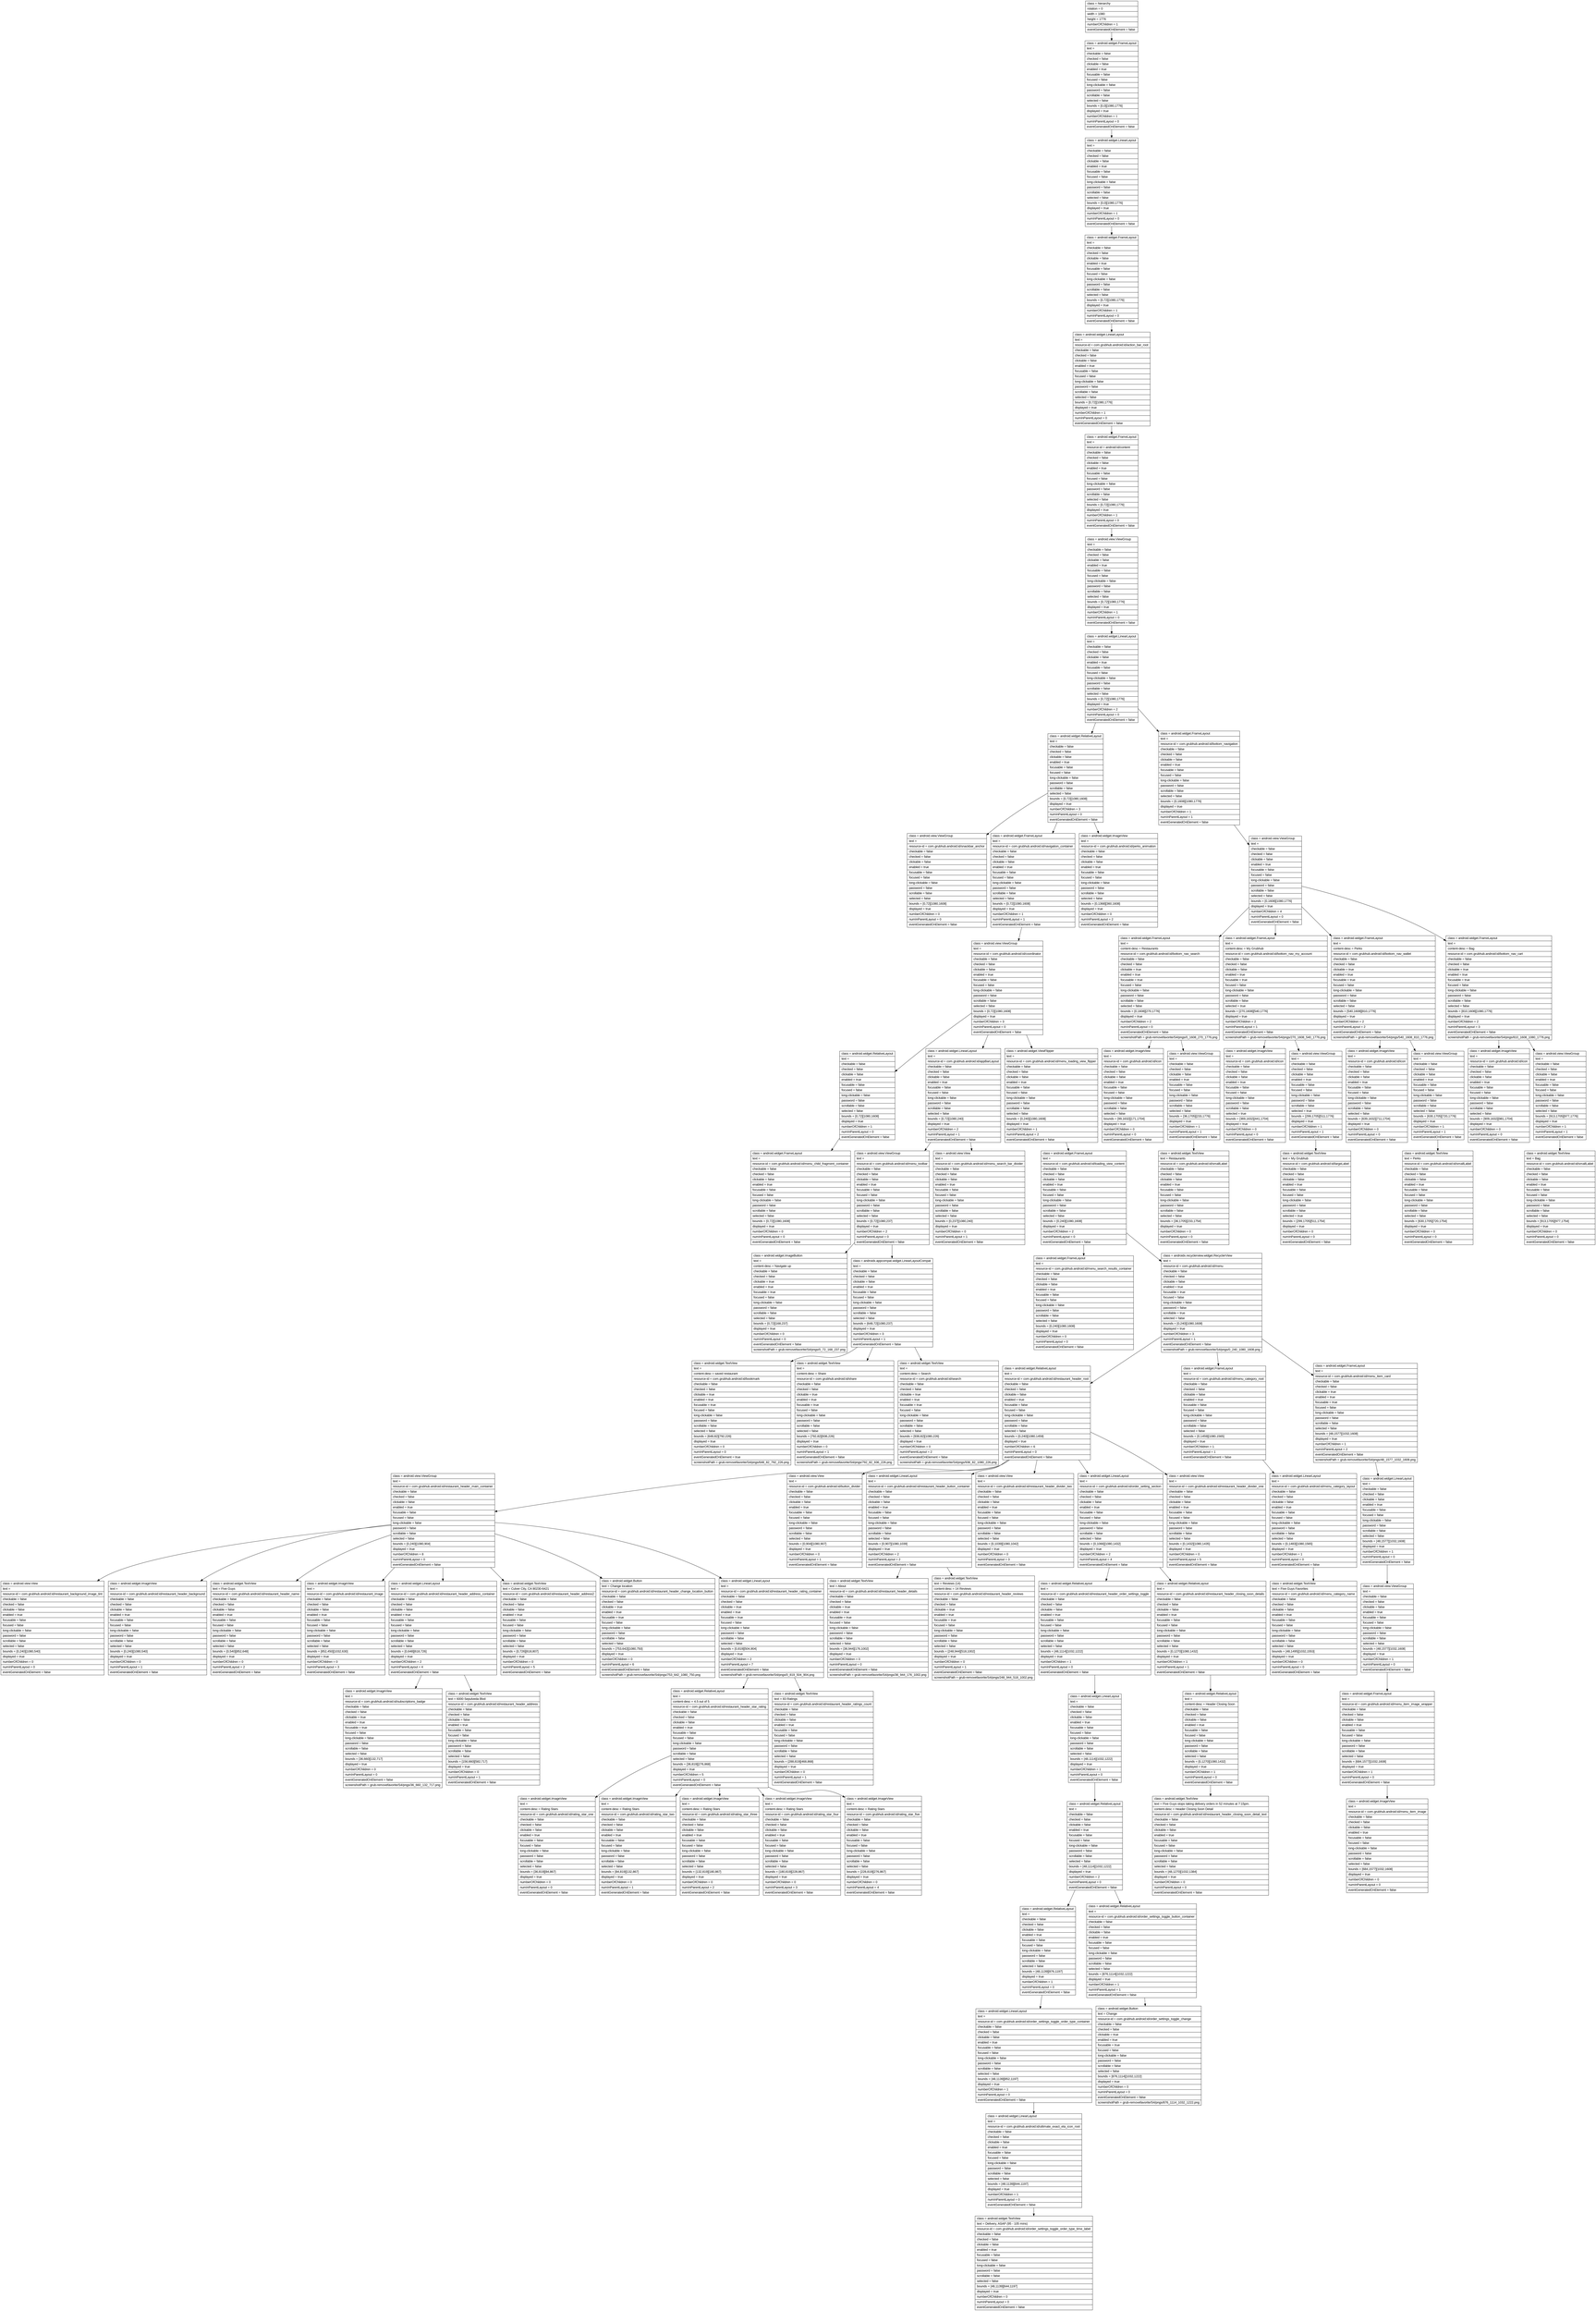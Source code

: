 digraph Layout {

	node [shape=record fontname=Arial];

	0	[label="{class = hierarchy\l|rotation = 0\l|width = 1080\l|height = 1776\l|numberOfChildren = 1\l|eventGeneratedOnElement = false \l}"]
	1	[label="{class = android.widget.FrameLayout\l|text = \l|checkable = false\l|checked = false\l|clickable = false\l|enabled = true\l|focusable = false\l|focused = false\l|long-clickable = false\l|password = false\l|scrollable = false\l|selected = false\l|bounds = [0,0][1080,1776]\l|displayed = true\l|numberOfChildren = 1\l|numInParentLayout = 0\l|eventGeneratedOnElement = false \l}"]
	2	[label="{class = android.widget.LinearLayout\l|text = \l|checkable = false\l|checked = false\l|clickable = false\l|enabled = true\l|focusable = false\l|focused = false\l|long-clickable = false\l|password = false\l|scrollable = false\l|selected = false\l|bounds = [0,0][1080,1776]\l|displayed = true\l|numberOfChildren = 1\l|numInParentLayout = 0\l|eventGeneratedOnElement = false \l}"]
	3	[label="{class = android.widget.FrameLayout\l|text = \l|checkable = false\l|checked = false\l|clickable = false\l|enabled = true\l|focusable = false\l|focused = false\l|long-clickable = false\l|password = false\l|scrollable = false\l|selected = false\l|bounds = [0,72][1080,1776]\l|displayed = true\l|numberOfChildren = 1\l|numInParentLayout = 0\l|eventGeneratedOnElement = false \l}"]
	4	[label="{class = android.widget.LinearLayout\l|text = \l|resource-id = com.grubhub.android:id/action_bar_root\l|checkable = false\l|checked = false\l|clickable = false\l|enabled = true\l|focusable = false\l|focused = false\l|long-clickable = false\l|password = false\l|scrollable = false\l|selected = false\l|bounds = [0,72][1080,1776]\l|displayed = true\l|numberOfChildren = 1\l|numInParentLayout = 0\l|eventGeneratedOnElement = false \l}"]
	5	[label="{class = android.widget.FrameLayout\l|text = \l|resource-id = android:id/content\l|checkable = false\l|checked = false\l|clickable = false\l|enabled = true\l|focusable = false\l|focused = false\l|long-clickable = false\l|password = false\l|scrollable = false\l|selected = false\l|bounds = [0,72][1080,1776]\l|displayed = true\l|numberOfChildren = 1\l|numInParentLayout = 0\l|eventGeneratedOnElement = false \l}"]
	6	[label="{class = android.view.ViewGroup\l|text = \l|checkable = false\l|checked = false\l|clickable = false\l|enabled = true\l|focusable = false\l|focused = false\l|long-clickable = false\l|password = false\l|scrollable = false\l|selected = false\l|bounds = [0,72][1080,1776]\l|displayed = true\l|numberOfChildren = 1\l|numInParentLayout = 0\l|eventGeneratedOnElement = false \l}"]
	7	[label="{class = android.widget.LinearLayout\l|text = \l|checkable = false\l|checked = false\l|clickable = false\l|enabled = true\l|focusable = false\l|focused = false\l|long-clickable = false\l|password = false\l|scrollable = false\l|selected = false\l|bounds = [0,72][1080,1776]\l|displayed = true\l|numberOfChildren = 2\l|numInParentLayout = 0\l|eventGeneratedOnElement = false \l}"]
	8	[label="{class = android.widget.RelativeLayout\l|text = \l|checkable = false\l|checked = false\l|clickable = false\l|enabled = true\l|focusable = false\l|focused = false\l|long-clickable = false\l|password = false\l|scrollable = false\l|selected = false\l|bounds = [0,72][1080,1608]\l|displayed = true\l|numberOfChildren = 3\l|numInParentLayout = 0\l|eventGeneratedOnElement = false \l}"]
	9	[label="{class = android.widget.FrameLayout\l|text = \l|resource-id = com.grubhub.android:id/bottom_navigation\l|checkable = false\l|checked = false\l|clickable = false\l|enabled = true\l|focusable = false\l|focused = false\l|long-clickable = false\l|password = false\l|scrollable = false\l|selected = false\l|bounds = [0,1608][1080,1776]\l|displayed = true\l|numberOfChildren = 1\l|numInParentLayout = 1\l|eventGeneratedOnElement = false \l}"]
	10	[label="{class = android.view.ViewGroup\l|text = \l|resource-id = com.grubhub.android:id/snackbar_anchor\l|checkable = false\l|checked = false\l|clickable = false\l|enabled = true\l|focusable = false\l|focused = false\l|long-clickable = false\l|password = false\l|scrollable = false\l|selected = false\l|bounds = [0,72][1080,1608]\l|displayed = true\l|numberOfChildren = 0\l|numInParentLayout = 0\l|eventGeneratedOnElement = false \l}"]
	11	[label="{class = android.widget.FrameLayout\l|text = \l|resource-id = com.grubhub.android:id/navigation_container\l|checkable = false\l|checked = false\l|clickable = false\l|enabled = true\l|focusable = false\l|focused = false\l|long-clickable = false\l|password = false\l|scrollable = false\l|selected = false\l|bounds = [0,72][1080,1608]\l|displayed = true\l|numberOfChildren = 1\l|numInParentLayout = 1\l|eventGeneratedOnElement = false \l}"]
	12	[label="{class = android.widget.ImageView\l|text = \l|resource-id = com.grubhub.android:id/perks_animation\l|checkable = false\l|checked = false\l|clickable = false\l|enabled = true\l|focusable = false\l|focused = false\l|long-clickable = false\l|password = false\l|scrollable = false\l|selected = false\l|bounds = [0,1368][360,1608]\l|displayed = true\l|numberOfChildren = 0\l|numInParentLayout = 2\l|eventGeneratedOnElement = false \l}"]
	13	[label="{class = android.view.ViewGroup\l|text = \l|checkable = false\l|checked = false\l|clickable = false\l|enabled = true\l|focusable = false\l|focused = false\l|long-clickable = false\l|password = false\l|scrollable = false\l|selected = false\l|bounds = [0,1608][1080,1776]\l|displayed = true\l|numberOfChildren = 4\l|numInParentLayout = 0\l|eventGeneratedOnElement = false \l}"]
	14	[label="{class = android.view.ViewGroup\l|text = \l|resource-id = com.grubhub.android:id/coordinator\l|checkable = false\l|checked = false\l|clickable = false\l|enabled = true\l|focusable = false\l|focused = false\l|long-clickable = false\l|password = false\l|scrollable = false\l|selected = false\l|bounds = [0,72][1080,1608]\l|displayed = true\l|numberOfChildren = 3\l|numInParentLayout = 0\l|eventGeneratedOnElement = false \l}"]
	15	[label="{class = android.widget.FrameLayout\l|text = \l|content-desc = Restaurants\l|resource-id = com.grubhub.android:id/bottom_nav_search\l|checkable = false\l|checked = false\l|clickable = true\l|enabled = true\l|focusable = true\l|focused = false\l|long-clickable = false\l|password = false\l|scrollable = false\l|selected = false\l|bounds = [0,1608][270,1776]\l|displayed = true\l|numberOfChildren = 2\l|numInParentLayout = 0\l|eventGeneratedOnElement = false \l|screenshotPath = grub-removefavorite/S4/pngs/0_1608_270_1776.png\l}"]
	16	[label="{class = android.widget.FrameLayout\l|text = \l|content-desc = My Grubhub\l|resource-id = com.grubhub.android:id/bottom_nav_my_account\l|checkable = false\l|checked = false\l|clickable = false\l|enabled = true\l|focusable = true\l|focused = false\l|long-clickable = false\l|password = false\l|scrollable = false\l|selected = true\l|bounds = [270,1608][540,1776]\l|displayed = true\l|numberOfChildren = 2\l|numInParentLayout = 1\l|eventGeneratedOnElement = false \l|screenshotPath = grub-removefavorite/S4/pngs/270_1608_540_1776.png\l}"]
	17	[label="{class = android.widget.FrameLayout\l|text = \l|content-desc = Perks\l|resource-id = com.grubhub.android:id/bottom_nav_wallet\l|checkable = false\l|checked = false\l|clickable = true\l|enabled = true\l|focusable = true\l|focused = false\l|long-clickable = false\l|password = false\l|scrollable = false\l|selected = false\l|bounds = [540,1608][810,1776]\l|displayed = true\l|numberOfChildren = 2\l|numInParentLayout = 2\l|eventGeneratedOnElement = false \l|screenshotPath = grub-removefavorite/S4/pngs/540_1608_810_1776.png\l}"]
	18	[label="{class = android.widget.FrameLayout\l|text = \l|content-desc = Bag\l|resource-id = com.grubhub.android:id/bottom_nav_cart\l|checkable = false\l|checked = false\l|clickable = true\l|enabled = true\l|focusable = true\l|focused = false\l|long-clickable = false\l|password = false\l|scrollable = false\l|selected = false\l|bounds = [810,1608][1080,1776]\l|displayed = true\l|numberOfChildren = 2\l|numInParentLayout = 3\l|eventGeneratedOnElement = false \l|screenshotPath = grub-removefavorite/S4/pngs/810_1608_1080_1776.png\l}"]
	19	[label="{class = android.widget.RelativeLayout\l|text = \l|checkable = false\l|checked = false\l|clickable = false\l|enabled = true\l|focusable = false\l|focused = false\l|long-clickable = false\l|password = false\l|scrollable = false\l|selected = false\l|bounds = [0,72][1080,1608]\l|displayed = true\l|numberOfChildren = 1\l|numInParentLayout = 0\l|eventGeneratedOnElement = false \l}"]
	20	[label="{class = android.widget.LinearLayout\l|text = \l|resource-id = com.grubhub.android:id/appBarLayout\l|checkable = false\l|checked = false\l|clickable = false\l|enabled = true\l|focusable = false\l|focused = false\l|long-clickable = false\l|password = false\l|scrollable = false\l|selected = false\l|bounds = [0,72][1080,240]\l|displayed = true\l|numberOfChildren = 2\l|numInParentLayout = 1\l|eventGeneratedOnElement = false \l}"]
	21	[label="{class = android.widget.ViewFlipper\l|text = \l|resource-id = com.grubhub.android:id/menu_loading_view_flipper\l|checkable = false\l|checked = false\l|clickable = false\l|enabled = true\l|focusable = false\l|focused = false\l|long-clickable = false\l|password = false\l|scrollable = false\l|selected = false\l|bounds = [0,240][1080,1608]\l|displayed = true\l|numberOfChildren = 1\l|numInParentLayout = 2\l|eventGeneratedOnElement = false \l}"]
	22	[label="{class = android.widget.ImageView\l|text = \l|resource-id = com.grubhub.android:id/icon\l|checkable = false\l|checked = false\l|clickable = false\l|enabled = true\l|focusable = false\l|focused = false\l|long-clickable = false\l|password = false\l|scrollable = false\l|selected = false\l|bounds = [99,1632][171,1704]\l|displayed = true\l|numberOfChildren = 0\l|numInParentLayout = 0\l|eventGeneratedOnElement = false \l}"]
	23	[label="{class = android.view.ViewGroup\l|text = \l|checkable = false\l|checked = false\l|clickable = false\l|enabled = true\l|focusable = false\l|focused = false\l|long-clickable = false\l|password = false\l|scrollable = false\l|selected = false\l|bounds = [36,1705][233,1776]\l|displayed = true\l|numberOfChildren = 1\l|numInParentLayout = 1\l|eventGeneratedOnElement = false \l}"]
	24	[label="{class = android.widget.ImageView\l|text = \l|resource-id = com.grubhub.android:id/icon\l|checkable = false\l|checked = false\l|clickable = false\l|enabled = true\l|focusable = false\l|focused = false\l|long-clickable = false\l|password = false\l|scrollable = false\l|selected = true\l|bounds = [369,1632][441,1704]\l|displayed = true\l|numberOfChildren = 0\l|numInParentLayout = 0\l|eventGeneratedOnElement = false \l}"]
	25	[label="{class = android.view.ViewGroup\l|text = \l|checkable = false\l|checked = false\l|clickable = false\l|enabled = true\l|focusable = false\l|focused = false\l|long-clickable = false\l|password = false\l|scrollable = false\l|selected = true\l|bounds = [299,1705][511,1776]\l|displayed = true\l|numberOfChildren = 1\l|numInParentLayout = 1\l|eventGeneratedOnElement = false \l}"]
	26	[label="{class = android.widget.ImageView\l|text = \l|resource-id = com.grubhub.android:id/icon\l|checkable = false\l|checked = false\l|clickable = false\l|enabled = true\l|focusable = false\l|focused = false\l|long-clickable = false\l|password = false\l|scrollable = false\l|selected = false\l|bounds = [639,1632][711,1704]\l|displayed = true\l|numberOfChildren = 0\l|numInParentLayout = 0\l|eventGeneratedOnElement = false \l}"]
	27	[label="{class = android.view.ViewGroup\l|text = \l|checkable = false\l|checked = false\l|clickable = false\l|enabled = true\l|focusable = false\l|focused = false\l|long-clickable = false\l|password = false\l|scrollable = false\l|selected = false\l|bounds = [630,1705][720,1776]\l|displayed = true\l|numberOfChildren = 1\l|numInParentLayout = 1\l|eventGeneratedOnElement = false \l}"]
	28	[label="{class = android.widget.ImageView\l|text = \l|resource-id = com.grubhub.android:id/icon\l|checkable = false\l|checked = false\l|clickable = false\l|enabled = true\l|focusable = false\l|focused = false\l|long-clickable = false\l|password = false\l|scrollable = false\l|selected = false\l|bounds = [909,1632][981,1704]\l|displayed = true\l|numberOfChildren = 0\l|numInParentLayout = 0\l|eventGeneratedOnElement = false \l}"]
	29	[label="{class = android.view.ViewGroup\l|text = \l|checkable = false\l|checked = false\l|clickable = false\l|enabled = true\l|focusable = false\l|focused = false\l|long-clickable = false\l|password = false\l|scrollable = false\l|selected = false\l|bounds = [913,1705][977,1776]\l|displayed = true\l|numberOfChildren = 1\l|numInParentLayout = 1\l|eventGeneratedOnElement = false \l}"]
	30	[label="{class = android.widget.FrameLayout\l|text = \l|resource-id = com.grubhub.android:id/menu_child_fragment_container\l|checkable = false\l|checked = false\l|clickable = false\l|enabled = true\l|focusable = false\l|focused = false\l|long-clickable = false\l|password = false\l|scrollable = false\l|selected = false\l|bounds = [0,72][1080,1608]\l|displayed = true\l|numberOfChildren = 0\l|numInParentLayout = 0\l|eventGeneratedOnElement = false \l}"]
	31	[label="{class = android.view.ViewGroup\l|text = \l|resource-id = com.grubhub.android:id/menu_toolbar\l|checkable = false\l|checked = false\l|clickable = false\l|enabled = true\l|focusable = false\l|focused = false\l|long-clickable = false\l|password = false\l|scrollable = false\l|selected = false\l|bounds = [0,72][1080,237]\l|displayed = true\l|numberOfChildren = 2\l|numInParentLayout = 0\l|eventGeneratedOnElement = false \l}"]
	32	[label="{class = android.view.View\l|text = \l|resource-id = com.grubhub.android:id/menu_search_bar_divider\l|checkable = false\l|checked = false\l|clickable = false\l|enabled = true\l|focusable = false\l|focused = false\l|long-clickable = false\l|password = false\l|scrollable = false\l|selected = false\l|bounds = [0,237][1080,240]\l|displayed = true\l|numberOfChildren = 0\l|numInParentLayout = 1\l|eventGeneratedOnElement = false \l}"]
	33	[label="{class = android.widget.FrameLayout\l|text = \l|resource-id = com.grubhub.android:id/loading_view_content\l|checkable = false\l|checked = false\l|clickable = false\l|enabled = true\l|focusable = false\l|focused = false\l|long-clickable = false\l|password = false\l|scrollable = false\l|selected = false\l|bounds = [0,240][1080,1608]\l|displayed = true\l|numberOfChildren = 2\l|numInParentLayout = 0\l|eventGeneratedOnElement = false \l}"]
	34	[label="{class = android.widget.TextView\l|text = Restaurants\l|resource-id = com.grubhub.android:id/smallLabel\l|checkable = false\l|checked = false\l|clickable = false\l|enabled = true\l|focusable = false\l|focused = false\l|long-clickable = false\l|password = false\l|scrollable = false\l|selected = false\l|bounds = [36,1705][233,1754]\l|displayed = true\l|numberOfChildren = 0\l|numInParentLayout = 0\l|eventGeneratedOnElement = false \l}"]
	35	[label="{class = android.widget.TextView\l|text = My Grubhub\l|resource-id = com.grubhub.android:id/largeLabel\l|checkable = false\l|checked = false\l|clickable = false\l|enabled = true\l|focusable = false\l|focused = false\l|long-clickable = false\l|password = false\l|scrollable = false\l|selected = true\l|bounds = [299,1705][511,1754]\l|displayed = true\l|numberOfChildren = 0\l|numInParentLayout = 0\l|eventGeneratedOnElement = false \l}"]
	36	[label="{class = android.widget.TextView\l|text = Perks\l|resource-id = com.grubhub.android:id/smallLabel\l|checkable = false\l|checked = false\l|clickable = false\l|enabled = true\l|focusable = false\l|focused = false\l|long-clickable = false\l|password = false\l|scrollable = false\l|selected = false\l|bounds = [630,1705][720,1754]\l|displayed = true\l|numberOfChildren = 0\l|numInParentLayout = 0\l|eventGeneratedOnElement = false \l}"]
	37	[label="{class = android.widget.TextView\l|text = Bag\l|resource-id = com.grubhub.android:id/smallLabel\l|checkable = false\l|checked = false\l|clickable = false\l|enabled = true\l|focusable = false\l|focused = false\l|long-clickable = false\l|password = false\l|scrollable = false\l|selected = false\l|bounds = [913,1705][977,1754]\l|displayed = true\l|numberOfChildren = 0\l|numInParentLayout = 0\l|eventGeneratedOnElement = false \l}"]
	38	[label="{class = android.widget.ImageButton\l|text = \l|content-desc = Navigate up\l|checkable = false\l|checked = false\l|clickable = true\l|enabled = true\l|focusable = true\l|focused = false\l|long-clickable = false\l|password = false\l|scrollable = false\l|selected = false\l|bounds = [0,72][168,237]\l|displayed = true\l|numberOfChildren = 0\l|numInParentLayout = 0\l|eventGeneratedOnElement = false \l|screenshotPath = grub-removefavorite/S4/pngs/0_72_168_237.png\l}"]
	39	[label="{class = androidx.appcompat.widget.LinearLayoutCompat\l|text = \l|checkable = false\l|checked = false\l|clickable = false\l|enabled = true\l|focusable = false\l|focused = false\l|long-clickable = false\l|password = false\l|scrollable = false\l|selected = false\l|bounds = [648,72][1080,237]\l|displayed = true\l|numberOfChildren = 3\l|numInParentLayout = 1\l|eventGeneratedOnElement = false \l}"]
	40	[label="{class = android.widget.FrameLayout\l|text = \l|resource-id = com.grubhub.android:id/menu_search_results_container\l|checkable = false\l|checked = false\l|clickable = false\l|enabled = true\l|focusable = false\l|focused = false\l|long-clickable = false\l|password = false\l|scrollable = false\l|selected = false\l|bounds = [0,240][1080,1608]\l|displayed = true\l|numberOfChildren = 0\l|numInParentLayout = 0\l|eventGeneratedOnElement = false \l}"]
	41	[label="{class = androidx.recyclerview.widget.RecyclerView\l|text = \l|resource-id = com.grubhub.android:id/menu\l|checkable = false\l|checked = false\l|clickable = false\l|enabled = true\l|focusable = true\l|focused = false\l|long-clickable = false\l|password = false\l|scrollable = true\l|selected = false\l|bounds = [0,240][1080,1608]\l|displayed = true\l|numberOfChildren = 3\l|numInParentLayout = 1\l|eventGeneratedOnElement = false \l|screenshotPath = grub-removefavorite/S4/pngs/0_240_1080_1608.png\l}"]
	42	[label="{class = android.widget.TextView\l|text = \l|content-desc = saved restaurant\l|resource-id = com.grubhub.android:id/bookmark\l|checkable = false\l|checked = false\l|clickable = true\l|enabled = true\l|focusable = true\l|focused = false\l|long-clickable = false\l|password = false\l|scrollable = false\l|selected = false\l|bounds = [648,82][792,226]\l|displayed = true\l|numberOfChildren = 0\l|numInParentLayout = 0\l|eventGeneratedOnElement = true \l|screenshotPath = grub-removefavorite/S4/pngs/648_82_792_226.png\l}"]
	43	[label="{class = android.widget.TextView\l|text = \l|content-desc = Share\l|resource-id = com.grubhub.android:id/share\l|checkable = false\l|checked = false\l|clickable = true\l|enabled = true\l|focusable = true\l|focused = false\l|long-clickable = false\l|password = false\l|scrollable = false\l|selected = false\l|bounds = [792,82][936,226]\l|displayed = true\l|numberOfChildren = 0\l|numInParentLayout = 1\l|eventGeneratedOnElement = false \l|screenshotPath = grub-removefavorite/S4/pngs/792_82_936_226.png\l}"]
	44	[label="{class = android.widget.TextView\l|text = \l|content-desc = Search\l|resource-id = com.grubhub.android:id/search\l|checkable = false\l|checked = false\l|clickable = true\l|enabled = true\l|focusable = true\l|focused = false\l|long-clickable = false\l|password = false\l|scrollable = false\l|selected = false\l|bounds = [936,82][1080,226]\l|displayed = true\l|numberOfChildren = 0\l|numInParentLayout = 2\l|eventGeneratedOnElement = false \l|screenshotPath = grub-removefavorite/S4/pngs/936_82_1080_226.png\l}"]
	45	[label="{class = android.widget.RelativeLayout\l|text = \l|resource-id = com.grubhub.android:id/restaurant_header_root\l|checkable = false\l|checked = false\l|clickable = false\l|enabled = true\l|focusable = false\l|focused = false\l|long-clickable = false\l|password = false\l|scrollable = false\l|selected = false\l|bounds = [0,240][1080,1459]\l|displayed = true\l|numberOfChildren = 6\l|numInParentLayout = 0\l|eventGeneratedOnElement = false \l}"]
	46	[label="{class = android.widget.FrameLayout\l|text = \l|resource-id = com.grubhub.android:id/menu_category_root\l|checkable = false\l|checked = false\l|clickable = false\l|enabled = true\l|focusable = false\l|focused = false\l|long-clickable = false\l|password = false\l|scrollable = false\l|selected = false\l|bounds = [0,1459][1080,1565]\l|displayed = true\l|numberOfChildren = 1\l|numInParentLayout = 1\l|eventGeneratedOnElement = false \l}"]
	47	[label="{class = android.widget.FrameLayout\l|text = \l|resource-id = com.grubhub.android:id/menu_item_card\l|checkable = false\l|checked = false\l|clickable = true\l|enabled = true\l|focusable = true\l|focused = false\l|long-clickable = false\l|password = false\l|scrollable = false\l|selected = false\l|bounds = [48,1577][1032,1608]\l|displayed = true\l|numberOfChildren = 1\l|numInParentLayout = 2\l|eventGeneratedOnElement = false \l|screenshotPath = grub-removefavorite/S4/pngs/48_1577_1032_1608.png\l}"]
	48	[label="{class = android.view.ViewGroup\l|text = \l|resource-id = com.grubhub.android:id/restaurant_header_main_container\l|checkable = false\l|checked = false\l|clickable = false\l|enabled = true\l|focusable = false\l|focused = false\l|long-clickable = false\l|password = false\l|scrollable = false\l|selected = false\l|bounds = [0,240][1080,904]\l|displayed = true\l|numberOfChildren = 8\l|numInParentLayout = 0\l|eventGeneratedOnElement = false \l}"]
	49	[label="{class = android.view.View\l|text = \l|resource-id = com.grubhub.android:id/button_divider\l|checkable = false\l|checked = false\l|clickable = false\l|enabled = true\l|focusable = false\l|focused = false\l|long-clickable = false\l|password = false\l|scrollable = false\l|selected = false\l|bounds = [0,904][1080,907]\l|displayed = true\l|numberOfChildren = 0\l|numInParentLayout = 1\l|eventGeneratedOnElement = false \l}"]
	50	[label="{class = android.widget.LinearLayout\l|text = \l|resource-id = com.grubhub.android:id/restaurant_header_button_container\l|checkable = false\l|checked = false\l|clickable = false\l|enabled = true\l|focusable = false\l|focused = false\l|long-clickable = false\l|password = false\l|scrollable = false\l|selected = false\l|bounds = [0,907][1080,1039]\l|displayed = true\l|numberOfChildren = 2\l|numInParentLayout = 2\l|eventGeneratedOnElement = false \l}"]
	51	[label="{class = android.view.View\l|text = \l|resource-id = com.grubhub.android:id/restaurant_header_divider_two\l|checkable = false\l|checked = false\l|clickable = false\l|enabled = true\l|focusable = false\l|focused = false\l|long-clickable = false\l|password = false\l|scrollable = false\l|selected = false\l|bounds = [0,1039][1080,1042]\l|displayed = true\l|numberOfChildren = 0\l|numInParentLayout = 3\l|eventGeneratedOnElement = false \l}"]
	52	[label="{class = android.widget.LinearLayout\l|text = \l|resource-id = com.grubhub.android:id/order_setting_section\l|checkable = false\l|checked = false\l|clickable = false\l|enabled = true\l|focusable = false\l|focused = false\l|long-clickable = false\l|password = false\l|scrollable = false\l|selected = false\l|bounds = [0,1066][1080,1432]\l|displayed = true\l|numberOfChildren = 2\l|numInParentLayout = 4\l|eventGeneratedOnElement = false \l}"]
	53	[label="{class = android.view.View\l|text = \l|resource-id = com.grubhub.android:id/restaurant_header_divider_one\l|checkable = false\l|checked = false\l|clickable = false\l|enabled = true\l|focusable = false\l|focused = false\l|long-clickable = false\l|password = false\l|scrollable = false\l|selected = false\l|bounds = [0,1432][1080,1435]\l|displayed = true\l|numberOfChildren = 0\l|numInParentLayout = 5\l|eventGeneratedOnElement = false \l}"]
	54	[label="{class = android.widget.LinearLayout\l|text = \l|resource-id = com.grubhub.android:id/menu_category_layout\l|checkable = false\l|checked = false\l|clickable = false\l|enabled = true\l|focusable = false\l|focused = false\l|long-clickable = false\l|password = false\l|scrollable = false\l|selected = false\l|bounds = [0,1483][1080,1565]\l|displayed = true\l|numberOfChildren = 1\l|numInParentLayout = 0\l|eventGeneratedOnElement = false \l}"]
	55	[label="{class = android.widget.LinearLayout\l|text = \l|checkable = false\l|checked = false\l|clickable = false\l|enabled = true\l|focusable = false\l|focused = false\l|long-clickable = false\l|password = false\l|scrollable = false\l|selected = false\l|bounds = [48,1577][1032,1608]\l|displayed = true\l|numberOfChildren = 1\l|numInParentLayout = 0\l|eventGeneratedOnElement = false \l}"]
	56	[label="{class = android.view.View\l|text = \l|resource-id = com.grubhub.android:id/restaurant_background_image_tint\l|checkable = false\l|checked = false\l|clickable = false\l|enabled = true\l|focusable = false\l|focused = false\l|long-clickable = false\l|password = false\l|scrollable = false\l|selected = false\l|bounds = [0,240][1080,540]\l|displayed = true\l|numberOfChildren = 0\l|numInParentLayout = 0\l|eventGeneratedOnElement = false \l}"]
	57	[label="{class = android.widget.ImageView\l|text = \l|resource-id = com.grubhub.android:id/restaurant_header_background\l|checkable = false\l|checked = false\l|clickable = false\l|enabled = true\l|focusable = false\l|focused = false\l|long-clickable = false\l|password = false\l|scrollable = false\l|selected = false\l|bounds = [0,240][1080,540]\l|displayed = true\l|numberOfChildren = 0\l|numInParentLayout = 1\l|eventGeneratedOnElement = false \l}"]
	58	[label="{class = android.widget.TextView\l|text = Five Guys\l|resource-id = com.grubhub.android:id/restaurant_header_name\l|checkable = false\l|checked = false\l|clickable = false\l|enabled = true\l|focusable = false\l|focused = false\l|long-clickable = false\l|password = false\l|scrollable = false\l|selected = false\l|bounds = [0,540][852,648]\l|displayed = true\l|numberOfChildren = 0\l|numInParentLayout = 2\l|eventGeneratedOnElement = false \l}"]
	59	[label="{class = android.widget.ImageView\l|text = \l|resource-id = com.grubhub.android:id/restaurant_image\l|checkable = false\l|checked = false\l|clickable = false\l|enabled = true\l|focusable = false\l|focused = false\l|long-clickable = false\l|password = false\l|scrollable = false\l|selected = false\l|bounds = [852,450][1032,630]\l|displayed = true\l|numberOfChildren = 0\l|numInParentLayout = 3\l|eventGeneratedOnElement = false \l}"]
	60	[label="{class = android.widget.LinearLayout\l|text = \l|resource-id = com.grubhub.android:id/restaurant_header_address_container\l|checkable = false\l|checked = false\l|clickable = false\l|enabled = true\l|focusable = false\l|focused = false\l|long-clickable = false\l|password = false\l|scrollable = false\l|selected = false\l|bounds = [0,648][618,726]\l|displayed = true\l|numberOfChildren = 2\l|numInParentLayout = 4\l|eventGeneratedOnElement = false \l}"]
	61	[label="{class = android.widget.TextView\l|text = Culver City, CA 90230-6421\l|resource-id = com.grubhub.android:id/restaurant_header_address2\l|checkable = false\l|checked = false\l|clickable = false\l|enabled = true\l|focusable = false\l|focused = false\l|long-clickable = false\l|password = false\l|scrollable = false\l|selected = false\l|bounds = [0,726][618,807]\l|displayed = true\l|numberOfChildren = 0\l|numInParentLayout = 5\l|eventGeneratedOnElement = false \l}"]
	62	[label="{class = android.widget.Button\l|text = Change location\l|resource-id = com.grubhub.android:id/restaurant_header_change_location_button\l|checkable = false\l|checked = false\l|clickable = true\l|enabled = true\l|focusable = true\l|focused = false\l|long-clickable = false\l|password = false\l|scrollable = false\l|selected = false\l|bounds = [753,642][1080,750]\l|displayed = true\l|numberOfChildren = 0\l|numInParentLayout = 6\l|eventGeneratedOnElement = false \l|screenshotPath = grub-removefavorite/S4/pngs/753_642_1080_750.png\l}"]
	63	[label="{class = android.widget.LinearLayout\l|text = \l|resource-id = com.grubhub.android:id/restaurant_header_rating_container\l|checkable = false\l|checked = false\l|clickable = true\l|enabled = true\l|focusable = true\l|focused = false\l|long-clickable = false\l|password = false\l|scrollable = false\l|selected = false\l|bounds = [0,819][504,904]\l|displayed = true\l|numberOfChildren = 2\l|numInParentLayout = 7\l|eventGeneratedOnElement = false \l|screenshotPath = grub-removefavorite/S4/pngs/0_819_504_904.png\l}"]
	64	[label="{class = android.widget.TextView\l|text = About\l|resource-id = com.grubhub.android:id/restaurant_header_details\l|checkable = false\l|checked = false\l|clickable = true\l|enabled = true\l|focusable = true\l|focused = false\l|long-clickable = false\l|password = false\l|scrollable = false\l|selected = false\l|bounds = [36,944][176,1002]\l|displayed = true\l|numberOfChildren = 0\l|numInParentLayout = 0\l|eventGeneratedOnElement = false \l|screenshotPath = grub-removefavorite/S4/pngs/36_944_176_1002.png\l}"]
	65	[label="{class = android.widget.TextView\l|text = Reviews (14)\l|content-desc = 14 Reviews\l|resource-id = com.grubhub.android:id/restaurant_header_reviews\l|checkable = false\l|checked = false\l|clickable = true\l|enabled = true\l|focusable = true\l|focused = false\l|long-clickable = false\l|password = false\l|scrollable = false\l|selected = false\l|bounds = [248,944][518,1002]\l|displayed = true\l|numberOfChildren = 0\l|numInParentLayout = 1\l|eventGeneratedOnElement = false \l|screenshotPath = grub-removefavorite/S4/pngs/248_944_518_1002.png\l}"]
	66	[label="{class = android.widget.RelativeLayout\l|text = \l|resource-id = com.grubhub.android:id/restaurant_header_order_settings_toggle\l|checkable = false\l|checked = false\l|clickable = false\l|enabled = true\l|focusable = false\l|focused = false\l|long-clickable = false\l|password = false\l|scrollable = false\l|selected = false\l|bounds = [48,1114][1032,1222]\l|displayed = true\l|numberOfChildren = 1\l|numInParentLayout = 0\l|eventGeneratedOnElement = false \l}"]
	67	[label="{class = android.widget.RelativeLayout\l|text = \l|resource-id = com.grubhub.android:id/restaurant_header_closing_soon_details\l|checkable = false\l|checked = false\l|clickable = false\l|enabled = true\l|focusable = false\l|focused = false\l|long-clickable = false\l|password = false\l|scrollable = false\l|selected = false\l|bounds = [0,1270][1080,1432]\l|displayed = true\l|numberOfChildren = 1\l|numInParentLayout = 1\l|eventGeneratedOnElement = false \l}"]
	68	[label="{class = android.widget.TextView\l|text = Five Guys Favorites\l|resource-id = com.grubhub.android:id/menu_category_name\l|checkable = false\l|checked = false\l|clickable = false\l|enabled = true\l|focusable = false\l|focused = false\l|long-clickable = false\l|password = false\l|scrollable = false\l|selected = false\l|bounds = [48,1495][1032,1553]\l|displayed = true\l|numberOfChildren = 0\l|numInParentLayout = 0\l|eventGeneratedOnElement = false \l}"]
	69	[label="{class = android.view.ViewGroup\l|text = \l|checkable = false\l|checked = false\l|clickable = false\l|enabled = true\l|focusable = false\l|focused = false\l|long-clickable = false\l|password = false\l|scrollable = false\l|selected = false\l|bounds = [48,1577][1032,1608]\l|displayed = true\l|numberOfChildren = 1\l|numInParentLayout = 0\l|eventGeneratedOnElement = false \l}"]
	70	[label="{class = android.widget.ImageView\l|text = \l|resource-id = com.grubhub.android:id/subscriptions_badge\l|checkable = false\l|checked = false\l|clickable = true\l|enabled = true\l|focusable = true\l|focused = false\l|long-clickable = false\l|password = false\l|scrollable = false\l|selected = false\l|bounds = [36,660][132,717]\l|displayed = true\l|numberOfChildren = 0\l|numInParentLayout = 0\l|eventGeneratedOnElement = false \l|screenshotPath = grub-removefavorite/S4/pngs/36_660_132_717.png\l}"]
	71	[label="{class = android.widget.TextView\l|text = 6000 Sepulveda Blvd\l|resource-id = com.grubhub.android:id/restaurant_header_address\l|checkable = false\l|checked = false\l|clickable = false\l|enabled = true\l|focusable = false\l|focused = false\l|long-clickable = false\l|password = false\l|scrollable = false\l|selected = false\l|bounds = [156,660][582,717]\l|displayed = true\l|numberOfChildren = 0\l|numInParentLayout = 1\l|eventGeneratedOnElement = false \l}"]
	72	[label="{class = android.widget.RelativeLayout\l|text = \l|content-desc = 4.5 out of 5\l|resource-id = com.grubhub.android:id/restaurant_header_star_rating\l|checkable = false\l|checked = false\l|clickable = false\l|enabled = true\l|focusable = false\l|focused = false\l|long-clickable = false\l|password = false\l|scrollable = false\l|selected = false\l|bounds = [36,819][276,868]\l|displayed = true\l|numberOfChildren = 5\l|numInParentLayout = 0\l|eventGeneratedOnElement = false \l}"]
	73	[label="{class = android.widget.TextView\l|text = 83 Ratings\l|resource-id = com.grubhub.android:id/restaurant_header_ratings_count\l|checkable = false\l|checked = false\l|clickable = false\l|enabled = true\l|focusable = false\l|focused = false\l|long-clickable = false\l|password = false\l|scrollable = false\l|selected = false\l|bounds = [288,819][468,868]\l|displayed = true\l|numberOfChildren = 0\l|numInParentLayout = 1\l|eventGeneratedOnElement = false \l}"]
	74	[label="{class = android.widget.LinearLayout\l|text = \l|checkable = false\l|checked = false\l|clickable = false\l|enabled = true\l|focusable = false\l|focused = false\l|long-clickable = false\l|password = false\l|scrollable = false\l|selected = false\l|bounds = [48,1114][1032,1222]\l|displayed = true\l|numberOfChildren = 1\l|numInParentLayout = 0\l|eventGeneratedOnElement = false \l}"]
	75	[label="{class = android.widget.RelativeLayout\l|text = \l|content-desc = Header Closing Soon\l|checkable = false\l|checked = false\l|clickable = false\l|enabled = true\l|focusable = false\l|focused = false\l|long-clickable = false\l|password = false\l|scrollable = false\l|selected = false\l|bounds = [0,1270][1080,1432]\l|displayed = true\l|numberOfChildren = 1\l|numInParentLayout = 0\l|eventGeneratedOnElement = false \l}"]
	76	[label="{class = android.widget.FrameLayout\l|text = \l|resource-id = com.grubhub.android:id/menu_item_image_wrapper\l|checkable = false\l|checked = false\l|clickable = false\l|enabled = true\l|focusable = false\l|focused = false\l|long-clickable = false\l|password = false\l|scrollable = false\l|selected = false\l|bounds = [684,1577][1032,1608]\l|displayed = true\l|numberOfChildren = 1\l|numInParentLayout = 0\l|eventGeneratedOnElement = false \l}"]
	77	[label="{class = android.widget.ImageView\l|text = \l|content-desc = Rating Stars\l|resource-id = com.grubhub.android:id/rating_star_one\l|checkable = false\l|checked = false\l|clickable = false\l|enabled = true\l|focusable = false\l|focused = false\l|long-clickable = false\l|password = false\l|scrollable = false\l|selected = false\l|bounds = [36,819][84,867]\l|displayed = true\l|numberOfChildren = 0\l|numInParentLayout = 0\l|eventGeneratedOnElement = false \l}"]
	78	[label="{class = android.widget.ImageView\l|text = \l|content-desc = Rating Stars\l|resource-id = com.grubhub.android:id/rating_star_two\l|checkable = false\l|checked = false\l|clickable = false\l|enabled = true\l|focusable = false\l|focused = false\l|long-clickable = false\l|password = false\l|scrollable = false\l|selected = false\l|bounds = [84,819][132,867]\l|displayed = true\l|numberOfChildren = 0\l|numInParentLayout = 1\l|eventGeneratedOnElement = false \l}"]
	79	[label="{class = android.widget.ImageView\l|text = \l|content-desc = Rating Stars\l|resource-id = com.grubhub.android:id/rating_star_three\l|checkable = false\l|checked = false\l|clickable = false\l|enabled = true\l|focusable = false\l|focused = false\l|long-clickable = false\l|password = false\l|scrollable = false\l|selected = false\l|bounds = [132,819][180,867]\l|displayed = true\l|numberOfChildren = 0\l|numInParentLayout = 2\l|eventGeneratedOnElement = false \l}"]
	80	[label="{class = android.widget.ImageView\l|text = \l|content-desc = Rating Stars\l|resource-id = com.grubhub.android:id/rating_star_four\l|checkable = false\l|checked = false\l|clickable = false\l|enabled = true\l|focusable = false\l|focused = false\l|long-clickable = false\l|password = false\l|scrollable = false\l|selected = false\l|bounds = [180,819][228,867]\l|displayed = true\l|numberOfChildren = 0\l|numInParentLayout = 3\l|eventGeneratedOnElement = false \l}"]
	81	[label="{class = android.widget.ImageView\l|text = \l|content-desc = Rating Stars\l|resource-id = com.grubhub.android:id/rating_star_five\l|checkable = false\l|checked = false\l|clickable = false\l|enabled = true\l|focusable = false\l|focused = false\l|long-clickable = false\l|password = false\l|scrollable = false\l|selected = false\l|bounds = [228,819][276,867]\l|displayed = true\l|numberOfChildren = 0\l|numInParentLayout = 4\l|eventGeneratedOnElement = false \l}"]
	82	[label="{class = android.widget.RelativeLayout\l|text = \l|checkable = false\l|checked = false\l|clickable = false\l|enabled = true\l|focusable = false\l|focused = false\l|long-clickable = false\l|password = false\l|scrollable = false\l|selected = false\l|bounds = [48,1114][1032,1222]\l|displayed = true\l|numberOfChildren = 2\l|numInParentLayout = 0\l|eventGeneratedOnElement = false \l}"]
	83	[label="{class = android.widget.TextView\l|text = Five Guys stops taking delivery orders in 52 minutes at 7:15pm.\l|content-desc = Header Closing Soon Detail\l|resource-id = com.grubhub.android:id/restaurant_header_closing_soon_detail_text\l|checkable = false\l|checked = false\l|clickable = false\l|enabled = true\l|focusable = false\l|focused = false\l|long-clickable = false\l|password = false\l|scrollable = false\l|selected = false\l|bounds = [48,1270][1032,1384]\l|displayed = true\l|numberOfChildren = 0\l|numInParentLayout = 0\l|eventGeneratedOnElement = false \l}"]
	84	[label="{class = android.widget.ImageView\l|text = \l|resource-id = com.grubhub.android:id/menu_item_image\l|checkable = false\l|checked = false\l|clickable = false\l|enabled = true\l|focusable = false\l|focused = false\l|long-clickable = false\l|password = false\l|scrollable = false\l|selected = false\l|bounds = [684,1577][1032,1608]\l|displayed = true\l|numberOfChildren = 0\l|numInParentLayout = 0\l|eventGeneratedOnElement = false \l}"]
	85	[label="{class = android.widget.RelativeLayout\l|text = \l|checkable = false\l|checked = false\l|clickable = false\l|enabled = true\l|focusable = false\l|focused = false\l|long-clickable = false\l|password = false\l|scrollable = false\l|selected = false\l|bounds = [48,1139][876,1197]\l|displayed = true\l|numberOfChildren = 1\l|numInParentLayout = 0\l|eventGeneratedOnElement = false \l}"]
	86	[label="{class = android.widget.RelativeLayout\l|text = \l|resource-id = com.grubhub.android:id/order_settings_toggle_button_container\l|checkable = false\l|checked = false\l|clickable = false\l|enabled = true\l|focusable = false\l|focused = false\l|long-clickable = false\l|password = false\l|scrollable = false\l|selected = false\l|bounds = [876,1114][1032,1222]\l|displayed = true\l|numberOfChildren = 1\l|numInParentLayout = 1\l|eventGeneratedOnElement = false \l}"]
	87	[label="{class = android.widget.LinearLayout\l|text = \l|resource-id = com.grubhub.android:id/order_settings_toggle_order_type_container\l|checkable = false\l|checked = false\l|clickable = false\l|enabled = true\l|focusable = false\l|focused = false\l|long-clickable = false\l|password = false\l|scrollable = false\l|selected = false\l|bounds = [48,1139][852,1197]\l|displayed = true\l|numberOfChildren = 1\l|numInParentLayout = 0\l|eventGeneratedOnElement = false \l}"]
	88	[label="{class = android.widget.Button\l|text = Change\l|resource-id = com.grubhub.android:id/order_settings_toggle_change\l|checkable = false\l|checked = false\l|clickable = true\l|enabled = true\l|focusable = true\l|focused = false\l|long-clickable = false\l|password = false\l|scrollable = false\l|selected = false\l|bounds = [876,1114][1032,1222]\l|displayed = true\l|numberOfChildren = 0\l|numInParentLayout = 0\l|eventGeneratedOnElement = false \l|screenshotPath = grub-removefavorite/S4/pngs/876_1114_1032_1222.png\l}"]
	89	[label="{class = android.widget.LinearLayout\l|text = \l|resource-id = com.grubhub.android:id/ultimate_exact_eta_icon_root\l|checkable = false\l|checked = false\l|clickable = false\l|enabled = true\l|focusable = false\l|focused = false\l|long-clickable = false\l|password = false\l|scrollable = false\l|selected = false\l|bounds = [48,1139][644,1197]\l|displayed = true\l|numberOfChildren = 1\l|numInParentLayout = 0\l|eventGeneratedOnElement = false \l}"]
	90	[label="{class = android.widget.TextView\l|text = Delivery, ASAP (95 - 105 mins)\l|resource-id = com.grubhub.android:id/order_settings_toggle_order_type_time_label\l|checkable = false\l|checked = false\l|clickable = false\l|enabled = true\l|focusable = false\l|focused = false\l|long-clickable = false\l|password = false\l|scrollable = false\l|selected = false\l|bounds = [48,1139][644,1197]\l|displayed = true\l|numberOfChildren = 0\l|numInParentLayout = 0\l|eventGeneratedOnElement = false \l}"]


	0 -> 1
	1 -> 2
	2 -> 3
	3 -> 4
	4 -> 5
	5 -> 6
	6 -> 7
	7 -> 8
	7 -> 9
	8 -> 10
	8 -> 11
	8 -> 12
	9 -> 13
	11 -> 14
	13 -> 15
	13 -> 16
	13 -> 17
	13 -> 18
	14 -> 19
	14 -> 20
	14 -> 21
	15 -> 22
	15 -> 23
	16 -> 24
	16 -> 25
	17 -> 26
	17 -> 27
	18 -> 28
	18 -> 29
	19 -> 30
	20 -> 31
	20 -> 32
	21 -> 33
	23 -> 34
	25 -> 35
	27 -> 36
	29 -> 37
	31 -> 38
	31 -> 39
	33 -> 40
	33 -> 41
	39 -> 42
	39 -> 43
	39 -> 44
	41 -> 45
	41 -> 46
	41 -> 47
	45 -> 48
	45 -> 49
	45 -> 50
	45 -> 51
	45 -> 52
	45 -> 53
	46 -> 54
	47 -> 55
	48 -> 56
	48 -> 57
	48 -> 58
	48 -> 59
	48 -> 60
	48 -> 61
	48 -> 62
	48 -> 63
	50 -> 64
	50 -> 65
	52 -> 66
	52 -> 67
	54 -> 68
	55 -> 69
	60 -> 70
	60 -> 71
	63 -> 72
	63 -> 73
	66 -> 74
	67 -> 75
	69 -> 76
	72 -> 77
	72 -> 78
	72 -> 79
	72 -> 80
	72 -> 81
	74 -> 82
	75 -> 83
	76 -> 84
	82 -> 85
	82 -> 86
	85 -> 87
	86 -> 88
	87 -> 89
	89 -> 90


}